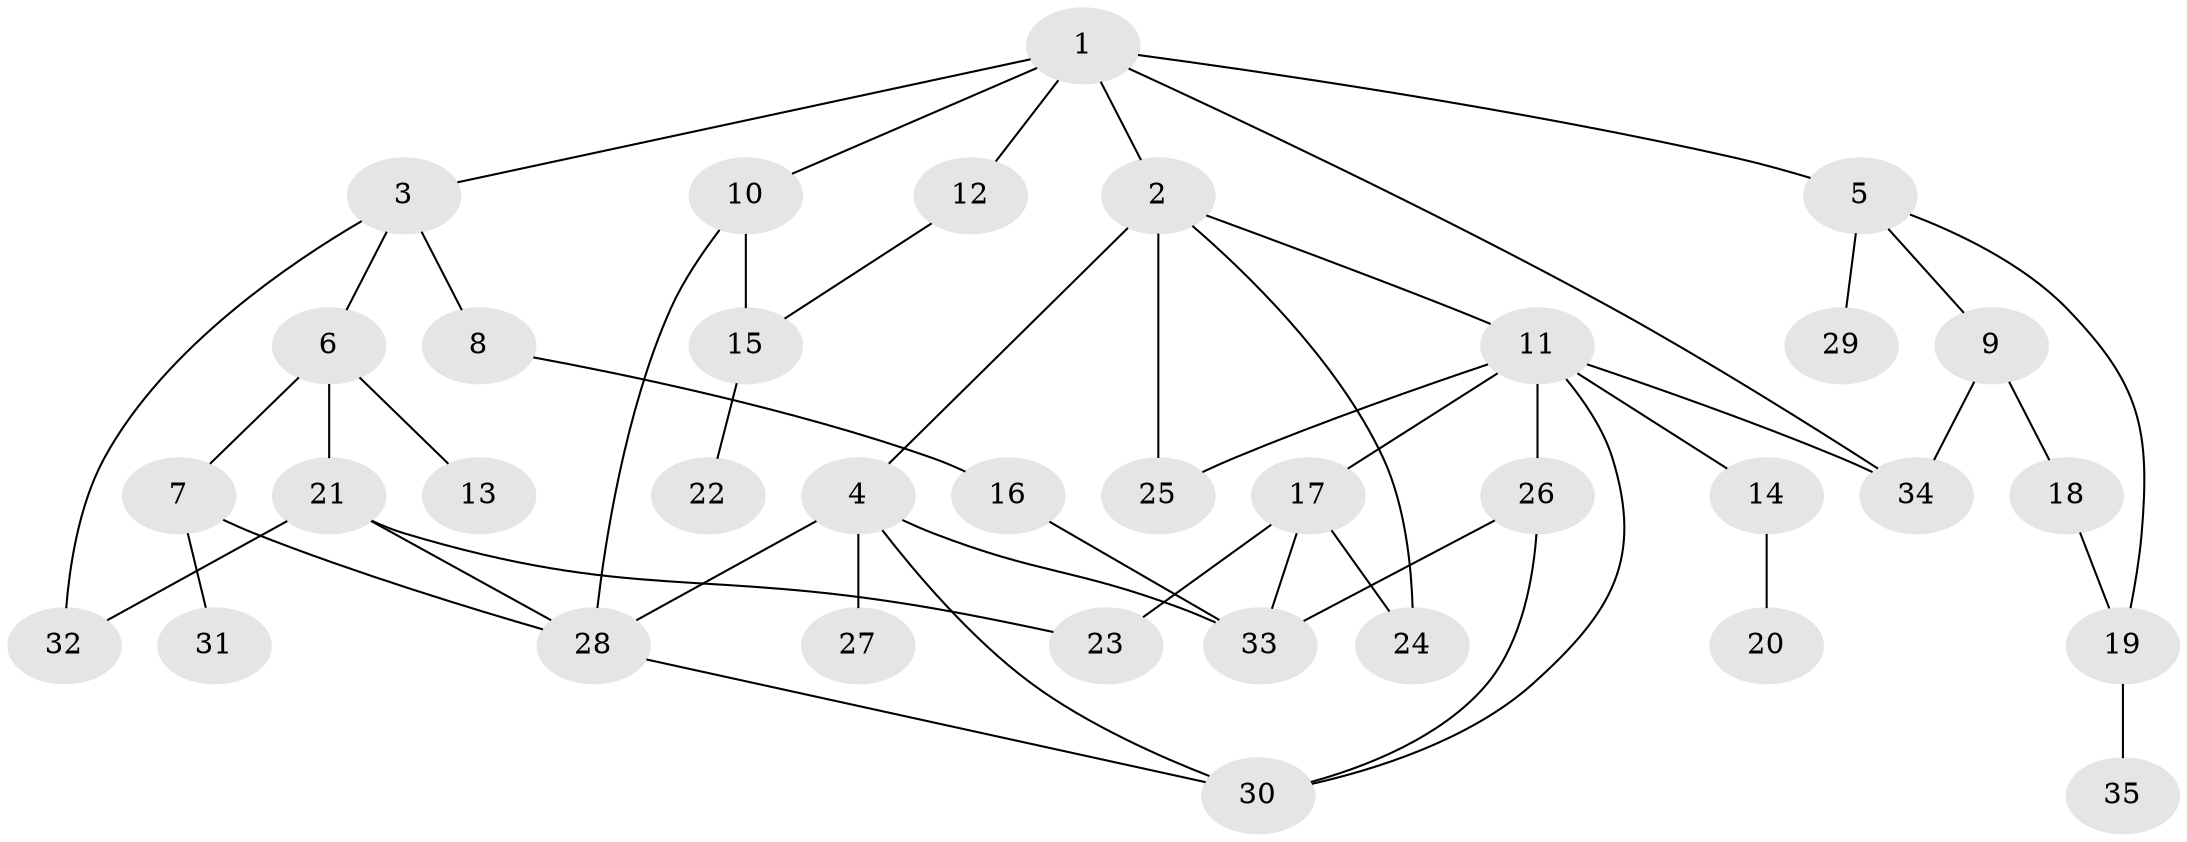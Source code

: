 // original degree distribution, {6: 0.014492753623188406, 4: 0.13043478260869565, 5: 0.028985507246376812, 3: 0.2463768115942029, 7: 0.014492753623188406, 1: 0.2608695652173913, 2: 0.30434782608695654}
// Generated by graph-tools (version 1.1) at 2025/34/03/09/25 02:34:27]
// undirected, 35 vertices, 51 edges
graph export_dot {
graph [start="1"]
  node [color=gray90,style=filled];
  1;
  2;
  3;
  4;
  5;
  6;
  7;
  8;
  9;
  10;
  11;
  12;
  13;
  14;
  15;
  16;
  17;
  18;
  19;
  20;
  21;
  22;
  23;
  24;
  25;
  26;
  27;
  28;
  29;
  30;
  31;
  32;
  33;
  34;
  35;
  1 -- 2 [weight=1.0];
  1 -- 3 [weight=1.0];
  1 -- 5 [weight=1.0];
  1 -- 10 [weight=1.0];
  1 -- 12 [weight=1.0];
  1 -- 34 [weight=1.0];
  2 -- 4 [weight=1.0];
  2 -- 11 [weight=1.0];
  2 -- 24 [weight=1.0];
  2 -- 25 [weight=1.0];
  3 -- 6 [weight=1.0];
  3 -- 8 [weight=1.0];
  3 -- 32 [weight=1.0];
  4 -- 27 [weight=1.0];
  4 -- 28 [weight=1.0];
  4 -- 30 [weight=1.0];
  4 -- 33 [weight=1.0];
  5 -- 9 [weight=1.0];
  5 -- 19 [weight=1.0];
  5 -- 29 [weight=1.0];
  6 -- 7 [weight=1.0];
  6 -- 13 [weight=1.0];
  6 -- 21 [weight=1.0];
  7 -- 28 [weight=1.0];
  7 -- 31 [weight=1.0];
  8 -- 16 [weight=2.0];
  9 -- 18 [weight=1.0];
  9 -- 34 [weight=1.0];
  10 -- 15 [weight=1.0];
  10 -- 28 [weight=1.0];
  11 -- 14 [weight=1.0];
  11 -- 17 [weight=1.0];
  11 -- 25 [weight=1.0];
  11 -- 26 [weight=2.0];
  11 -- 30 [weight=1.0];
  11 -- 34 [weight=1.0];
  12 -- 15 [weight=1.0];
  14 -- 20 [weight=1.0];
  15 -- 22 [weight=1.0];
  16 -- 33 [weight=1.0];
  17 -- 23 [weight=1.0];
  17 -- 24 [weight=1.0];
  17 -- 33 [weight=1.0];
  18 -- 19 [weight=1.0];
  19 -- 35 [weight=1.0];
  21 -- 23 [weight=1.0];
  21 -- 28 [weight=1.0];
  21 -- 32 [weight=1.0];
  26 -- 30 [weight=1.0];
  26 -- 33 [weight=1.0];
  28 -- 30 [weight=1.0];
}
